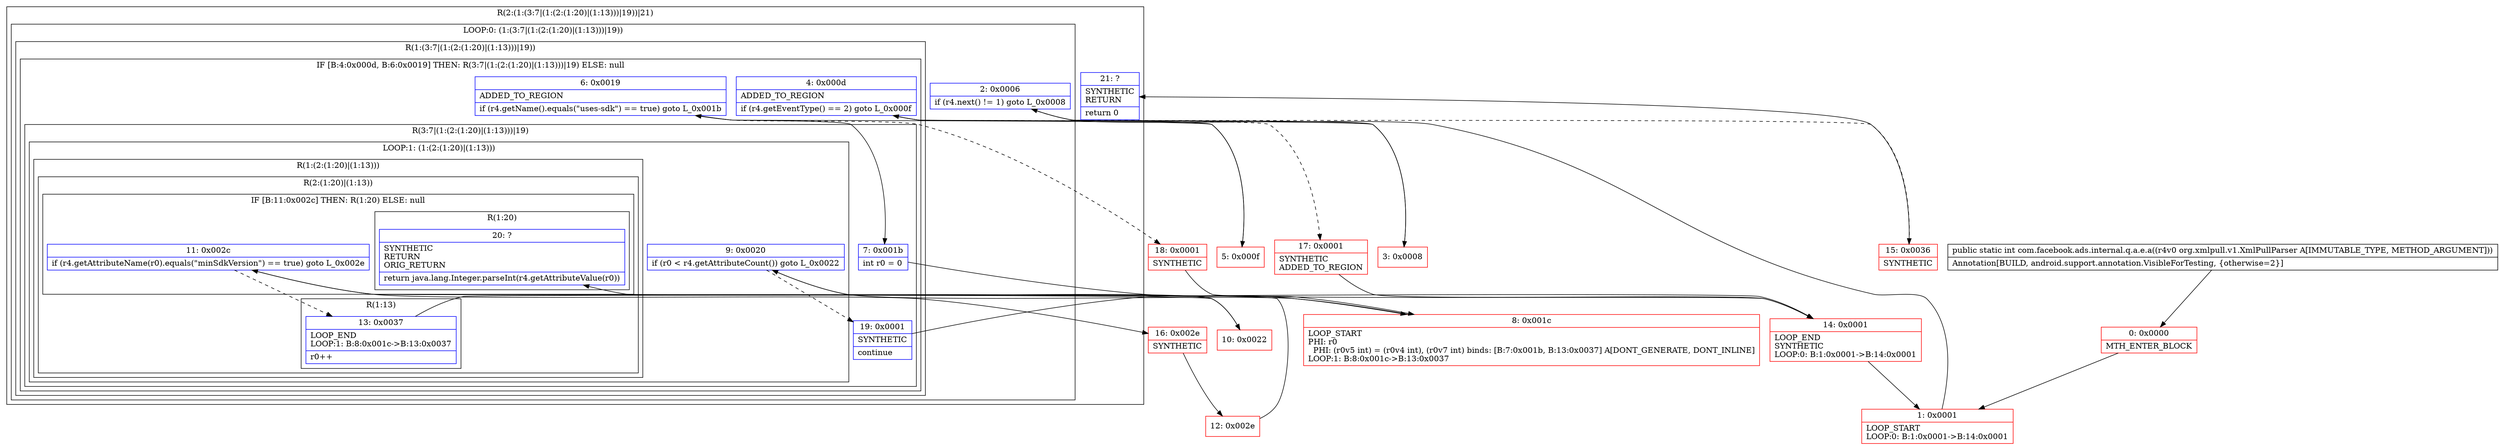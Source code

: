 digraph "CFG forcom.facebook.ads.internal.q.a.e.a(Lorg\/xmlpull\/v1\/XmlPullParser;)I" {
subgraph cluster_Region_742191683 {
label = "R(2:(1:(3:7|(1:(2:(1:20)|(1:13)))|19))|21)";
node [shape=record,color=blue];
subgraph cluster_LoopRegion_2090495955 {
label = "LOOP:0: (1:(3:7|(1:(2:(1:20)|(1:13)))|19))";
node [shape=record,color=blue];
Node_2 [shape=record,label="{2\:\ 0x0006|if (r4.next() != 1) goto L_0x0008\l}"];
subgraph cluster_Region_2012935916 {
label = "R(1:(3:7|(1:(2:(1:20)|(1:13)))|19))";
node [shape=record,color=blue];
subgraph cluster_IfRegion_1332488110 {
label = "IF [B:4:0x000d, B:6:0x0019] THEN: R(3:7|(1:(2:(1:20)|(1:13)))|19) ELSE: null";
node [shape=record,color=blue];
Node_4 [shape=record,label="{4\:\ 0x000d|ADDED_TO_REGION\l|if (r4.getEventType() == 2) goto L_0x000f\l}"];
Node_6 [shape=record,label="{6\:\ 0x0019|ADDED_TO_REGION\l|if (r4.getName().equals(\"uses\-sdk\") == true) goto L_0x001b\l}"];
subgraph cluster_Region_671998251 {
label = "R(3:7|(1:(2:(1:20)|(1:13)))|19)";
node [shape=record,color=blue];
Node_7 [shape=record,label="{7\:\ 0x001b|int r0 = 0\l}"];
subgraph cluster_LoopRegion_956916003 {
label = "LOOP:1: (1:(2:(1:20)|(1:13)))";
node [shape=record,color=blue];
Node_9 [shape=record,label="{9\:\ 0x0020|if (r0 \< r4.getAttributeCount()) goto L_0x0022\l}"];
subgraph cluster_Region_76118762 {
label = "R(1:(2:(1:20)|(1:13)))";
node [shape=record,color=blue];
subgraph cluster_Region_734165343 {
label = "R(2:(1:20)|(1:13))";
node [shape=record,color=blue];
subgraph cluster_IfRegion_1003693293 {
label = "IF [B:11:0x002c] THEN: R(1:20) ELSE: null";
node [shape=record,color=blue];
Node_11 [shape=record,label="{11\:\ 0x002c|if (r4.getAttributeName(r0).equals(\"minSdkVersion\") == true) goto L_0x002e\l}"];
subgraph cluster_Region_2089848325 {
label = "R(1:20)";
node [shape=record,color=blue];
Node_20 [shape=record,label="{20\:\ ?|SYNTHETIC\lRETURN\lORIG_RETURN\l|return java.lang.Integer.parseInt(r4.getAttributeValue(r0))\l}"];
}
}
subgraph cluster_Region_280250319 {
label = "R(1:13)";
node [shape=record,color=blue];
Node_13 [shape=record,label="{13\:\ 0x0037|LOOP_END\lLOOP:1: B:8:0x001c\-\>B:13:0x0037\l|r0++\l}"];
}
}
}
}
Node_19 [shape=record,label="{19\:\ 0x0001|SYNTHETIC\l|continue\l}"];
}
}
}
}
Node_21 [shape=record,label="{21\:\ ?|SYNTHETIC\lRETURN\l|return 0\l}"];
}
Node_0 [shape=record,color=red,label="{0\:\ 0x0000|MTH_ENTER_BLOCK\l}"];
Node_1 [shape=record,color=red,label="{1\:\ 0x0001|LOOP_START\lLOOP:0: B:1:0x0001\-\>B:14:0x0001\l}"];
Node_3 [shape=record,color=red,label="{3\:\ 0x0008}"];
Node_5 [shape=record,color=red,label="{5\:\ 0x000f}"];
Node_8 [shape=record,color=red,label="{8\:\ 0x001c|LOOP_START\lPHI: r0 \l  PHI: (r0v5 int) = (r0v4 int), (r0v7 int) binds: [B:7:0x001b, B:13:0x0037] A[DONT_GENERATE, DONT_INLINE]\lLOOP:1: B:8:0x001c\-\>B:13:0x0037\l}"];
Node_10 [shape=record,color=red,label="{10\:\ 0x0022}"];
Node_12 [shape=record,color=red,label="{12\:\ 0x002e}"];
Node_14 [shape=record,color=red,label="{14\:\ 0x0001|LOOP_END\lSYNTHETIC\lLOOP:0: B:1:0x0001\-\>B:14:0x0001\l}"];
Node_15 [shape=record,color=red,label="{15\:\ 0x0036|SYNTHETIC\l}"];
Node_16 [shape=record,color=red,label="{16\:\ 0x002e|SYNTHETIC\l}"];
Node_17 [shape=record,color=red,label="{17\:\ 0x0001|SYNTHETIC\lADDED_TO_REGION\l}"];
Node_18 [shape=record,color=red,label="{18\:\ 0x0001|SYNTHETIC\l}"];
MethodNode[shape=record,label="{public static int com.facebook.ads.internal.q.a.e.a((r4v0 org.xmlpull.v1.XmlPullParser A[IMMUTABLE_TYPE, METHOD_ARGUMENT]))  | Annotation[BUILD, android.support.annotation.VisibleForTesting, \{otherwise=2\}]\l}"];
MethodNode -> Node_0;
Node_2 -> Node_3;
Node_2 -> Node_15[style=dashed];
Node_4 -> Node_5;
Node_4 -> Node_17[style=dashed];
Node_6 -> Node_7;
Node_6 -> Node_18[style=dashed];
Node_7 -> Node_8;
Node_9 -> Node_10;
Node_9 -> Node_19[style=dashed];
Node_11 -> Node_13[style=dashed];
Node_11 -> Node_16;
Node_13 -> Node_8;
Node_19 -> Node_14;
Node_0 -> Node_1;
Node_1 -> Node_2;
Node_3 -> Node_4;
Node_5 -> Node_6;
Node_8 -> Node_9;
Node_10 -> Node_11;
Node_12 -> Node_20;
Node_14 -> Node_1;
Node_15 -> Node_21;
Node_16 -> Node_12;
Node_17 -> Node_14;
Node_18 -> Node_14;
}

